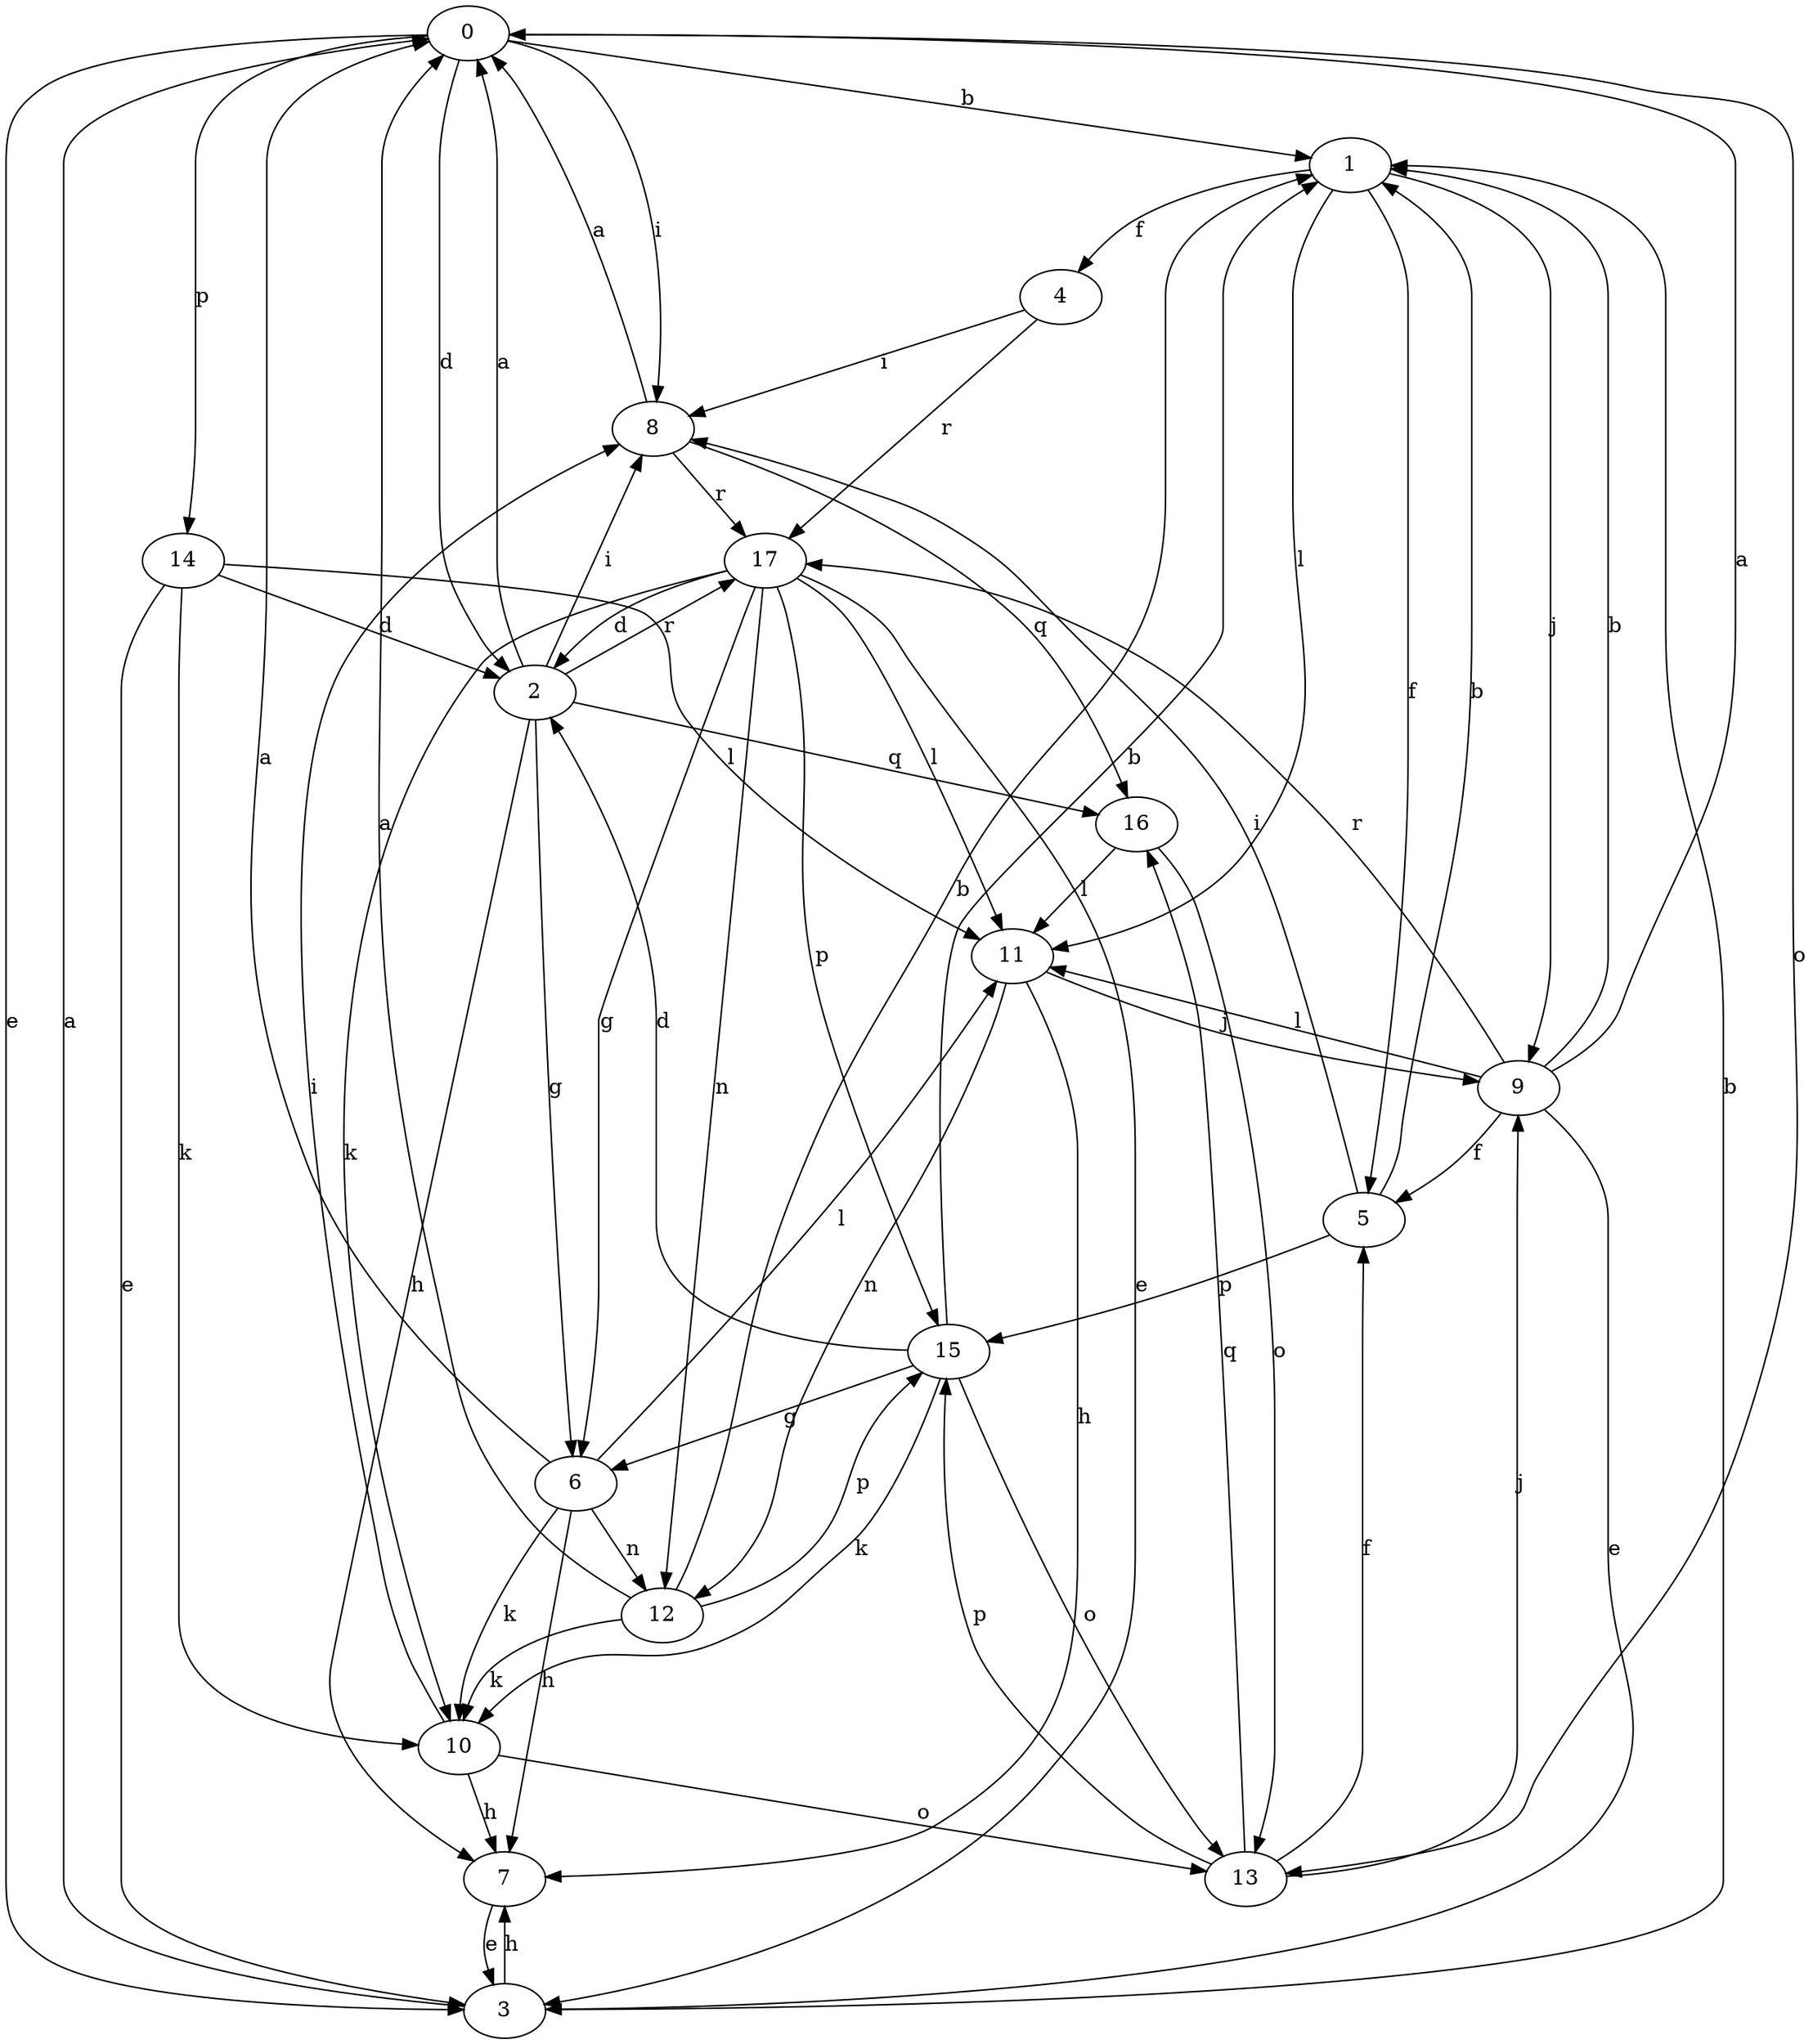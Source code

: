 strict digraph  {
0;
1;
2;
3;
4;
5;
6;
7;
8;
9;
10;
11;
12;
13;
14;
15;
16;
17;
0 -> 1  [label=b];
0 -> 2  [label=d];
0 -> 3  [label=e];
0 -> 8  [label=i];
0 -> 13  [label=o];
0 -> 14  [label=p];
1 -> 4  [label=f];
1 -> 5  [label=f];
1 -> 9  [label=j];
1 -> 11  [label=l];
2 -> 0  [label=a];
2 -> 6  [label=g];
2 -> 7  [label=h];
2 -> 8  [label=i];
2 -> 16  [label=q];
2 -> 17  [label=r];
3 -> 0  [label=a];
3 -> 1  [label=b];
3 -> 7  [label=h];
4 -> 8  [label=i];
4 -> 17  [label=r];
5 -> 1  [label=b];
5 -> 8  [label=i];
5 -> 15  [label=p];
6 -> 0  [label=a];
6 -> 7  [label=h];
6 -> 10  [label=k];
6 -> 11  [label=l];
6 -> 12  [label=n];
7 -> 3  [label=e];
8 -> 0  [label=a];
8 -> 16  [label=q];
8 -> 17  [label=r];
9 -> 0  [label=a];
9 -> 1  [label=b];
9 -> 3  [label=e];
9 -> 5  [label=f];
9 -> 11  [label=l];
9 -> 17  [label=r];
10 -> 7  [label=h];
10 -> 8  [label=i];
10 -> 13  [label=o];
11 -> 7  [label=h];
11 -> 9  [label=j];
11 -> 12  [label=n];
12 -> 0  [label=a];
12 -> 1  [label=b];
12 -> 10  [label=k];
12 -> 15  [label=p];
13 -> 5  [label=f];
13 -> 9  [label=j];
13 -> 15  [label=p];
13 -> 16  [label=q];
14 -> 2  [label=d];
14 -> 3  [label=e];
14 -> 10  [label=k];
14 -> 11  [label=l];
15 -> 1  [label=b];
15 -> 2  [label=d];
15 -> 6  [label=g];
15 -> 10  [label=k];
15 -> 13  [label=o];
16 -> 11  [label=l];
16 -> 13  [label=o];
17 -> 2  [label=d];
17 -> 3  [label=e];
17 -> 6  [label=g];
17 -> 10  [label=k];
17 -> 11  [label=l];
17 -> 12  [label=n];
17 -> 15  [label=p];
}
